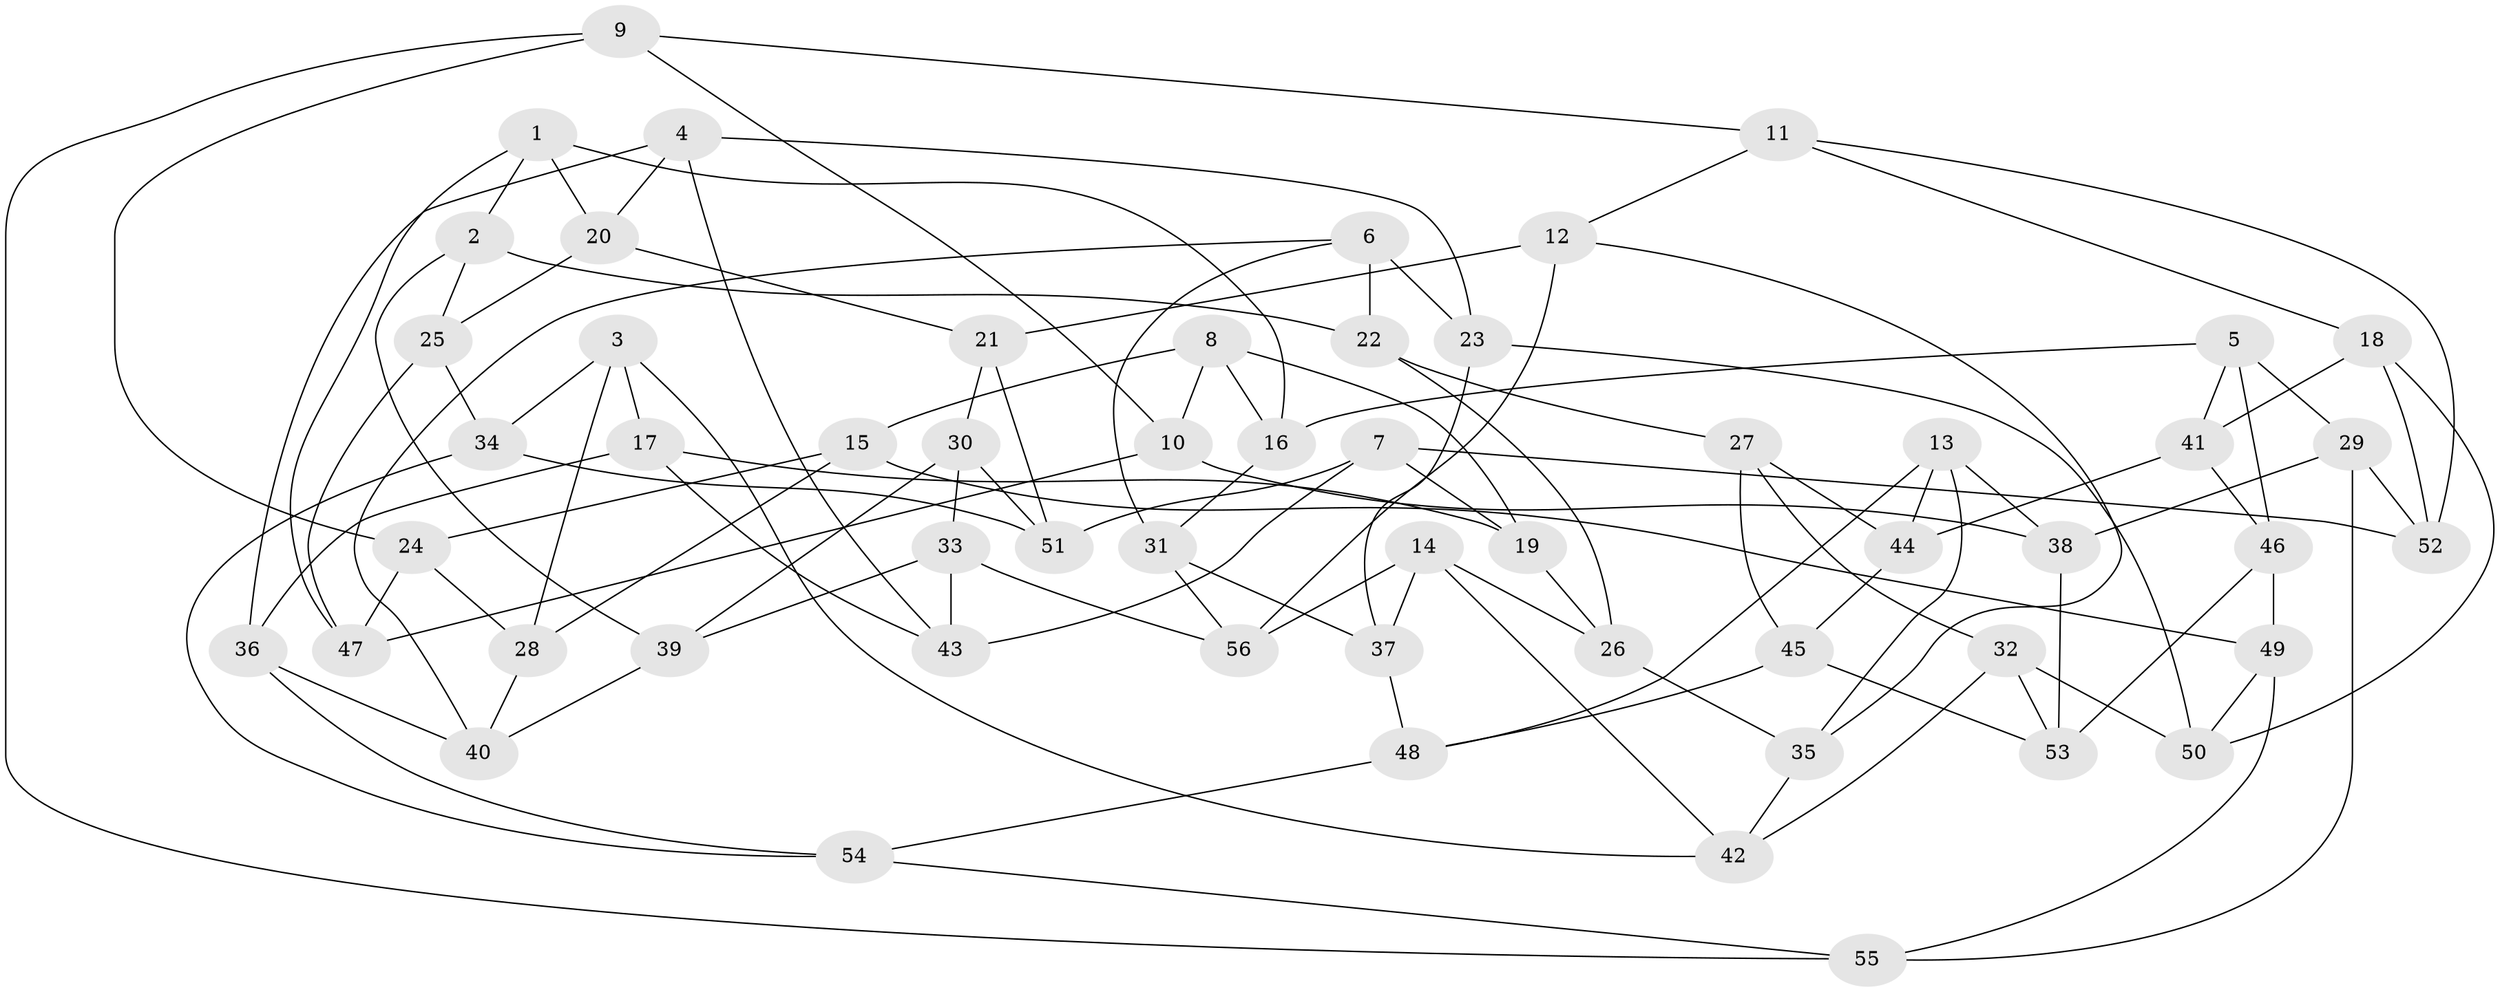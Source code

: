 // coarse degree distribution, {6: 0.59375, 5: 0.125, 4: 0.28125}
// Generated by graph-tools (version 1.1) at 2025/42/03/06/25 10:42:21]
// undirected, 56 vertices, 112 edges
graph export_dot {
graph [start="1"]
  node [color=gray90,style=filled];
  1;
  2;
  3;
  4;
  5;
  6;
  7;
  8;
  9;
  10;
  11;
  12;
  13;
  14;
  15;
  16;
  17;
  18;
  19;
  20;
  21;
  22;
  23;
  24;
  25;
  26;
  27;
  28;
  29;
  30;
  31;
  32;
  33;
  34;
  35;
  36;
  37;
  38;
  39;
  40;
  41;
  42;
  43;
  44;
  45;
  46;
  47;
  48;
  49;
  50;
  51;
  52;
  53;
  54;
  55;
  56;
  1 -- 2;
  1 -- 47;
  1 -- 20;
  1 -- 16;
  2 -- 22;
  2 -- 39;
  2 -- 25;
  3 -- 34;
  3 -- 17;
  3 -- 28;
  3 -- 42;
  4 -- 43;
  4 -- 23;
  4 -- 36;
  4 -- 20;
  5 -- 29;
  5 -- 41;
  5 -- 46;
  5 -- 16;
  6 -- 31;
  6 -- 22;
  6 -- 23;
  6 -- 40;
  7 -- 43;
  7 -- 19;
  7 -- 52;
  7 -- 51;
  8 -- 16;
  8 -- 15;
  8 -- 19;
  8 -- 10;
  9 -- 10;
  9 -- 11;
  9 -- 55;
  9 -- 24;
  10 -- 38;
  10 -- 47;
  11 -- 18;
  11 -- 12;
  11 -- 52;
  12 -- 21;
  12 -- 35;
  12 -- 56;
  13 -- 44;
  13 -- 48;
  13 -- 38;
  13 -- 35;
  14 -- 42;
  14 -- 37;
  14 -- 26;
  14 -- 56;
  15 -- 28;
  15 -- 49;
  15 -- 24;
  16 -- 31;
  17 -- 19;
  17 -- 43;
  17 -- 36;
  18 -- 52;
  18 -- 41;
  18 -- 50;
  19 -- 26;
  20 -- 25;
  20 -- 21;
  21 -- 30;
  21 -- 51;
  22 -- 26;
  22 -- 27;
  23 -- 37;
  23 -- 50;
  24 -- 28;
  24 -- 47;
  25 -- 34;
  25 -- 47;
  26 -- 35;
  27 -- 44;
  27 -- 32;
  27 -- 45;
  28 -- 40;
  29 -- 38;
  29 -- 52;
  29 -- 55;
  30 -- 39;
  30 -- 33;
  30 -- 51;
  31 -- 56;
  31 -- 37;
  32 -- 50;
  32 -- 53;
  32 -- 42;
  33 -- 43;
  33 -- 39;
  33 -- 56;
  34 -- 54;
  34 -- 51;
  35 -- 42;
  36 -- 54;
  36 -- 40;
  37 -- 48;
  38 -- 53;
  39 -- 40;
  41 -- 44;
  41 -- 46;
  44 -- 45;
  45 -- 48;
  45 -- 53;
  46 -- 49;
  46 -- 53;
  48 -- 54;
  49 -- 55;
  49 -- 50;
  54 -- 55;
}
